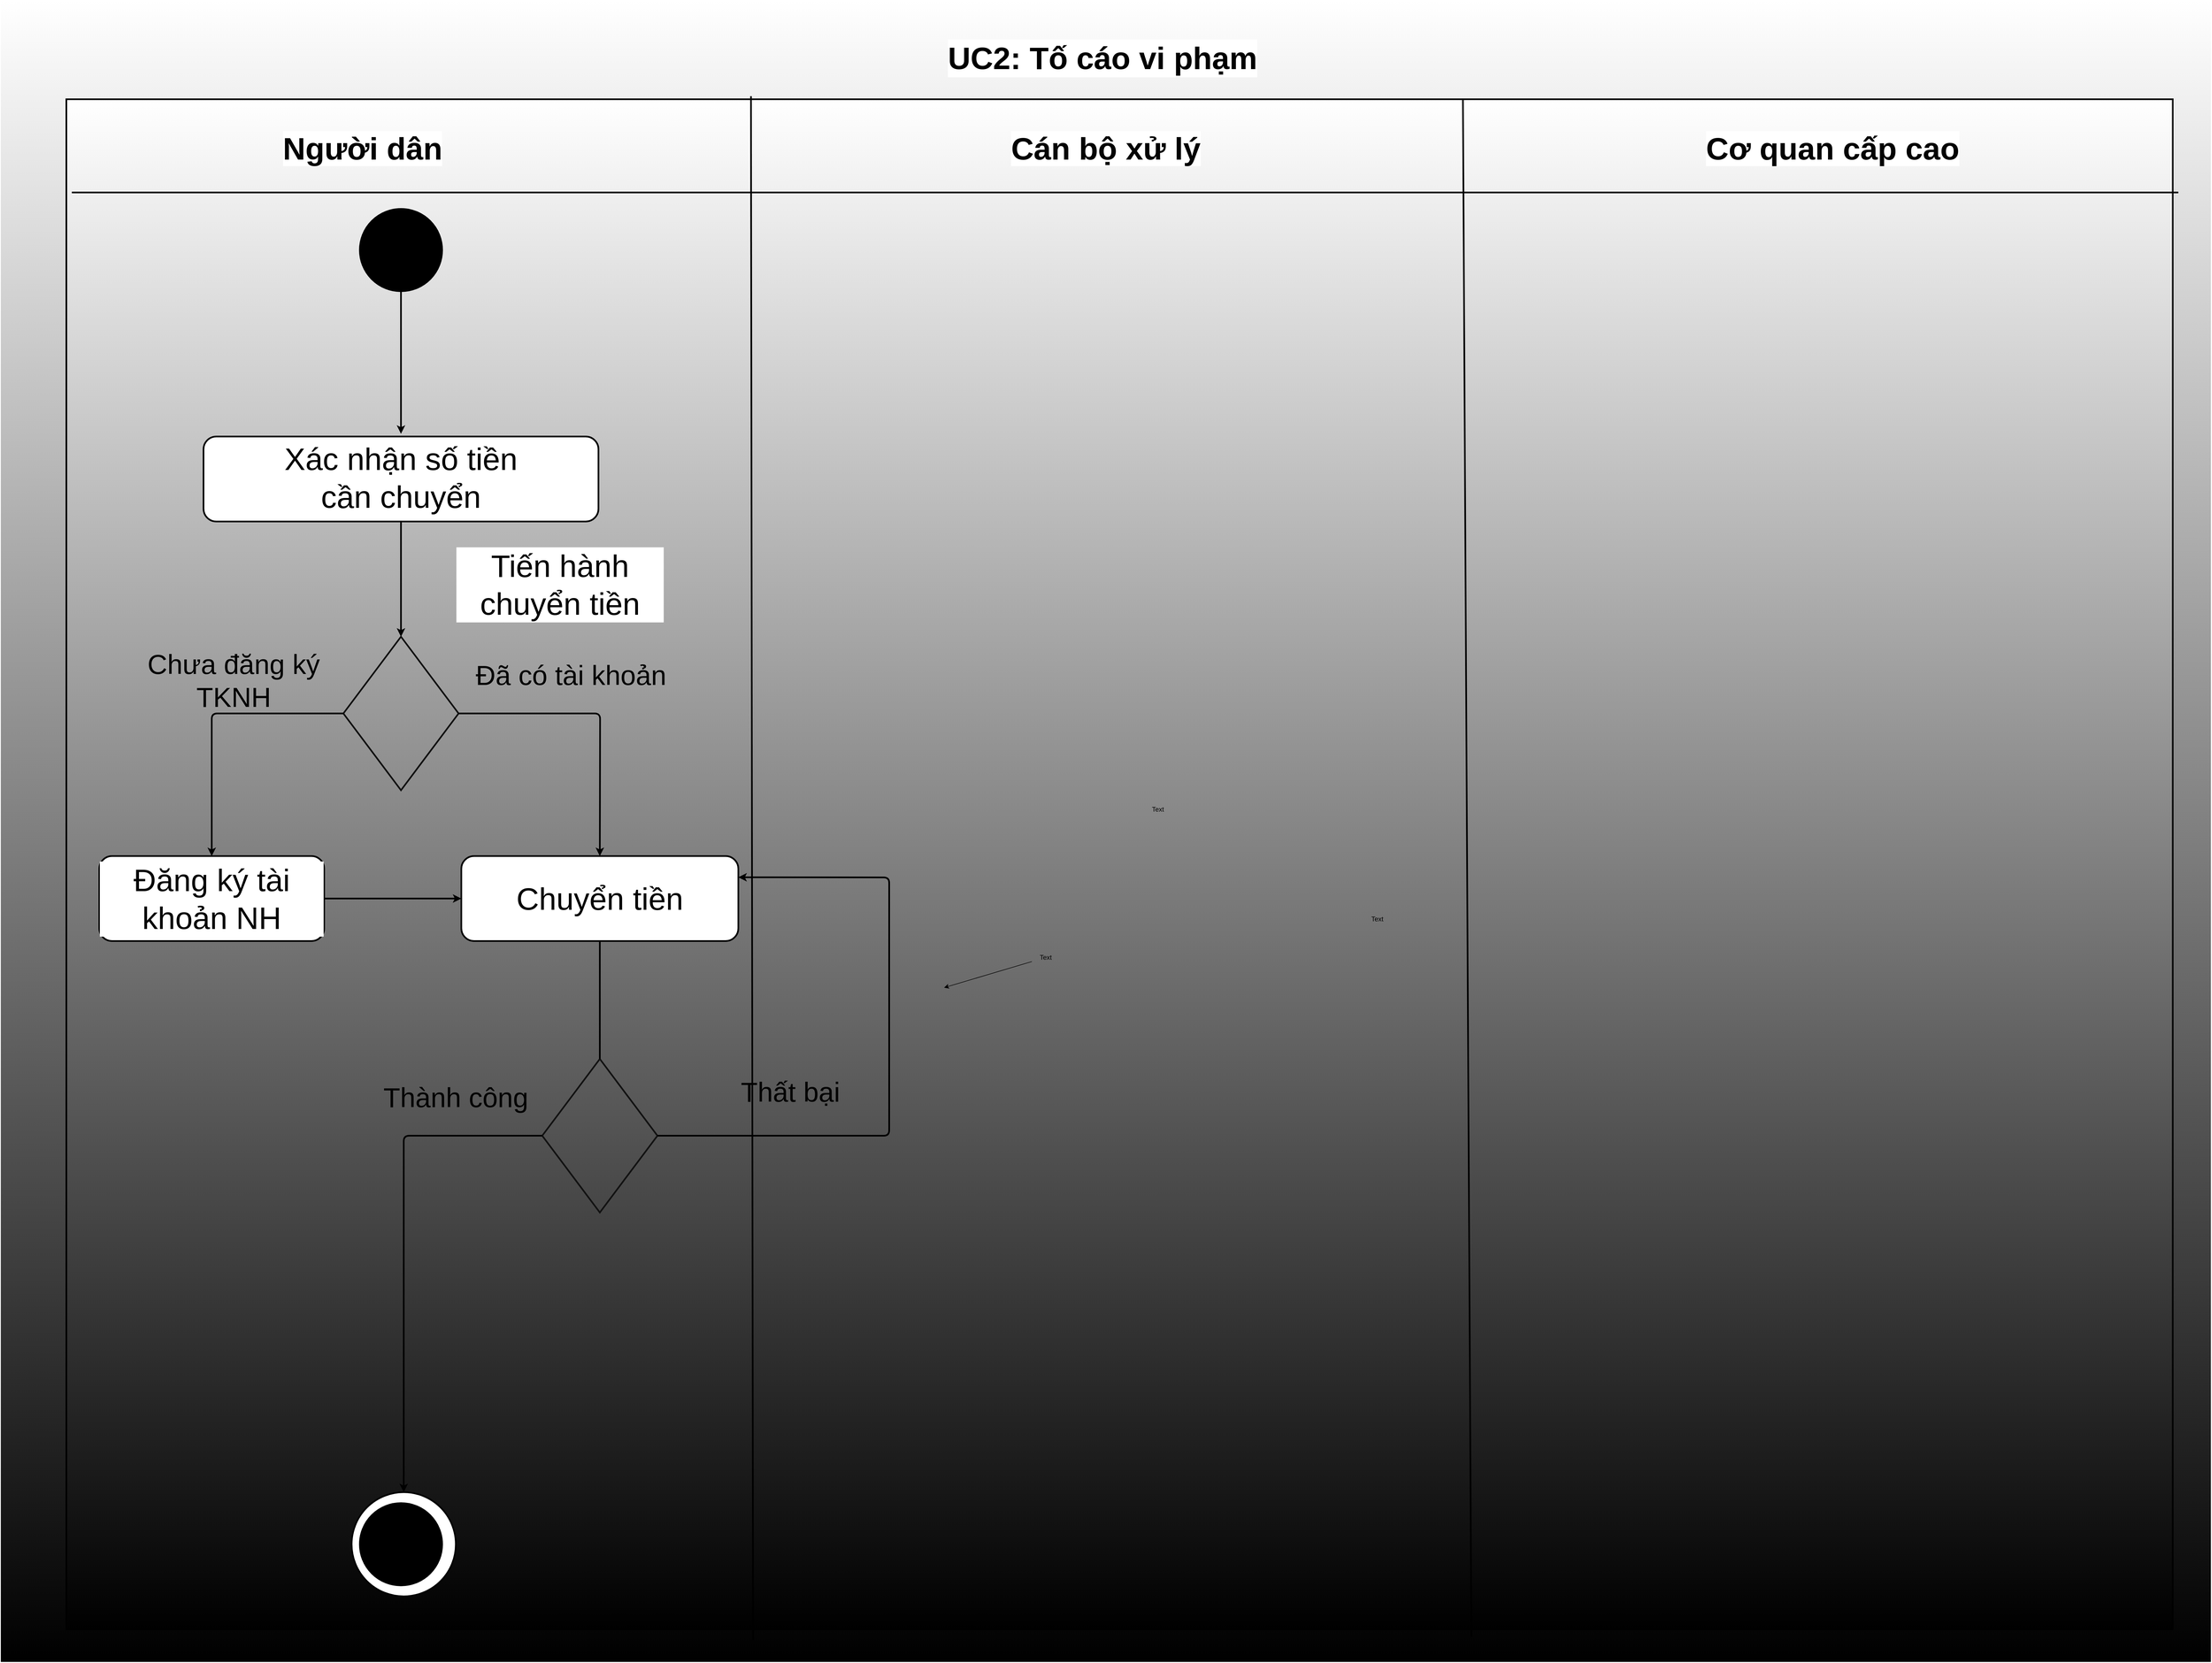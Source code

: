 <mxfile>
    <diagram id="gllkkhzi5F8fJb15dKZG" name="Page-1">
        <mxGraphModel dx="6063" dy="5800" grid="1" gridSize="10" guides="1" tooltips="1" connect="1" arrows="1" fold="1" page="1" pageScale="1" pageWidth="850" pageHeight="1100" math="0" shadow="0">
            <root>
                <mxCell id="0"/>
                <mxCell id="1" parent="0"/>
                <mxCell id="2" value="" style="rounded=0;whiteSpace=wrap;html=1;strokeColor=#FFFFFF;fillColor=#FFFFFF;gradientColor=default;" vertex="1" parent="1">
                    <mxGeometry x="-850" y="-1500" width="4030" height="3030" as="geometry"/>
                </mxCell>
                <mxCell id="3" value="" style="rounded=0;whiteSpace=wrap;html=1;strokeColor=#000000;fillColor=#FFFFFF;gradientColor=default;strokeWidth=3;movable=0;resizable=0;rotatable=0;deletable=0;editable=0;connectable=0;" vertex="1" parent="1">
                    <mxGeometry x="-730" y="-1320" width="3840" height="2790" as="geometry"/>
                </mxCell>
                <mxCell id="4" value="" style="endArrow=none;html=1;entryX=0.325;entryY=-0.002;entryDx=0;entryDy=0;entryPerimeter=0;exitX=0.326;exitY=1.007;exitDx=0;exitDy=0;exitPerimeter=0;strokeColor=#000000;strokeWidth=3;movable=0;resizable=0;rotatable=0;deletable=0;editable=0;connectable=0;" edge="1" parent="1" source="3" target="3">
                    <mxGeometry width="50" height="50" relative="1" as="geometry">
                        <mxPoint x="1150" y="-130" as="sourcePoint"/>
                        <mxPoint x="1200" y="-180" as="targetPoint"/>
                    </mxGeometry>
                </mxCell>
                <mxCell id="5" value="" style="endArrow=none;html=1;strokeColor=#000000;entryX=0.663;entryY=0;entryDx=0;entryDy=0;entryPerimeter=0;exitX=0.667;exitY=1.005;exitDx=0;exitDy=0;exitPerimeter=0;strokeWidth=3;movable=0;resizable=0;rotatable=0;deletable=0;editable=0;connectable=0;" edge="1" parent="1" source="3" target="3">
                    <mxGeometry width="50" height="50" relative="1" as="geometry">
                        <mxPoint x="1990" y="-150" as="sourcePoint"/>
                        <mxPoint x="2040" y="-200" as="targetPoint"/>
                    </mxGeometry>
                </mxCell>
                <mxCell id="6" value="" style="endArrow=none;html=1;strokeColor=#000000;strokeWidth=3;movable=0;resizable=0;rotatable=0;deletable=0;editable=0;connectable=0;" edge="1" parent="1">
                    <mxGeometry width="50" height="50" relative="1" as="geometry">
                        <mxPoint x="-720" y="-1150" as="sourcePoint"/>
                        <mxPoint x="3120" y="-1150" as="targetPoint"/>
                    </mxGeometry>
                </mxCell>
                <mxCell id="7" value="Text" style="text;strokeColor=none;align=center;fillColor=none;html=1;verticalAlign=middle;whiteSpace=wrap;rounded=0;strokeWidth=3;" vertex="1" parent="1">
                    <mxGeometry x="1630" y="-70" width="60" height="490" as="geometry"/>
                </mxCell>
                <mxCell id="8" value="&lt;b&gt;&lt;font style=&quot;background-color: rgb(255, 255, 255); font-size: 57px;&quot; color=&quot;#030303&quot;&gt;Người dân&lt;/font&gt;&lt;/b&gt;" style="text;strokeColor=none;align=center;fillColor=none;html=1;verticalAlign=middle;whiteSpace=wrap;rounded=0;strokeWidth=3;" vertex="1" parent="1">
                    <mxGeometry x="-620" y="-1300" width="860" height="140" as="geometry"/>
                </mxCell>
                <mxCell id="9" value="&lt;b&gt;&lt;font style=&quot;background-color: rgb(255, 255, 255); font-size: 57px;&quot; color=&quot;#030303&quot;&gt;Cán bộ xử lý&lt;/font&gt;&lt;/b&gt;" style="text;strokeColor=none;align=center;fillColor=none;html=1;verticalAlign=middle;whiteSpace=wrap;rounded=0;strokeWidth=3;" vertex="1" parent="1">
                    <mxGeometry x="735" y="-1300" width="860" height="140" as="geometry"/>
                </mxCell>
                <mxCell id="10" value="&lt;b&gt;&lt;font style=&quot;background-color: rgb(255, 255, 255); font-size: 57px;&quot; color=&quot;#030303&quot;&gt;Cơ quan cấp cao&lt;/font&gt;&lt;/b&gt;" style="text;strokeColor=none;align=center;fillColor=none;html=1;verticalAlign=middle;whiteSpace=wrap;rounded=0;strokeWidth=3;" vertex="1" parent="1">
                    <mxGeometry x="2060" y="-1300" width="860" height="140" as="geometry"/>
                </mxCell>
                <mxCell id="11" value="" style="ellipse;whiteSpace=wrap;html=1;aspect=fixed;labelBackgroundColor=#FFFFFF;strokeColor=#000000;strokeWidth=3;fontSize=57;fontColor=#030303;fillColor=#000000;gradientColor=#000000;" vertex="1" parent="1">
                    <mxGeometry x="-195" y="-1120" width="150" height="150" as="geometry"/>
                </mxCell>
                <mxCell id="12" value="" style="rounded=1;whiteSpace=wrap;html=1;labelBackgroundColor=#FFFFFF;strokeColor=#000000;strokeWidth=3;fontSize=57;fontColor=#030303;fillColor=#FFFFFF;gradientColor=#FFFFFF;" vertex="1" parent="1">
                    <mxGeometry x="-480" y="-705" width="720" height="155" as="geometry"/>
                </mxCell>
                <mxCell id="13" value="&lt;font style=&quot;background-color: rgb(255, 255, 255);&quot; color=&quot;#000000&quot;&gt;&lt;b&gt;UC2: Tố cáo vi phạm&lt;/b&gt;&lt;/font&gt;" style="text;strokeColor=none;align=center;fillColor=none;html=1;verticalAlign=middle;whiteSpace=wrap;rounded=0;labelBackgroundColor=#FFFFFF;strokeWidth=3;fontSize=57;fontColor=#030303;" vertex="1" parent="1">
                    <mxGeometry x="800" y="-1450" width="717.5" height="110" as="geometry"/>
                </mxCell>
                <mxCell id="14" value="Xác nhận số tiền cần chuyển" style="text;strokeColor=none;align=center;fillColor=none;html=1;verticalAlign=middle;whiteSpace=wrap;rounded=0;labelBackgroundColor=#FFFFFF;strokeWidth=3;fontSize=57;fontColor=#000000;" vertex="1" parent="1">
                    <mxGeometry x="-360" y="-710" width="480" height="160" as="geometry"/>
                </mxCell>
                <mxCell id="23" value="" style="ellipse;whiteSpace=wrap;html=1;aspect=fixed;labelBackgroundColor=#FFFFFF;strokeColor=#000000;strokeWidth=3;fontSize=57;fontColor=#000000;fillColor=#FFFFFF;gradientColor=#FFFFFF;movable=1;resizable=1;rotatable=1;deletable=1;editable=1;connectable=1;" vertex="1" parent="1">
                    <mxGeometry x="-210" y="1220" width="190" height="190" as="geometry"/>
                </mxCell>
                <mxCell id="24" value="" style="ellipse;whiteSpace=wrap;html=1;aspect=fixed;labelBackgroundColor=#FFFFFF;strokeColor=#000000;strokeWidth=3;fontSize=57;fontColor=#030303;fillColor=#000000;gradientColor=#000000;movable=1;resizable=1;rotatable=1;deletable=1;editable=1;connectable=1;" vertex="1" parent="1">
                    <mxGeometry x="-195" y="1240" width="150" height="150" as="geometry"/>
                </mxCell>
                <mxCell id="25" value="" style="endArrow=classic;html=1;strokeColor=#000000;strokeWidth=3;fontSize=57;fontColor=#000000;exitX=0.5;exitY=1;exitDx=0;exitDy=0;entryX=0.5;entryY=0;entryDx=0;entryDy=0;" edge="1" parent="1" source="11" target="14">
                    <mxGeometry width="50" height="50" relative="1" as="geometry">
                        <mxPoint x="880" y="-320" as="sourcePoint"/>
                        <mxPoint x="1690" y="-340" as="targetPoint"/>
                    </mxGeometry>
                </mxCell>
                <mxCell id="27" value="Tiến hành chuyển tiền" style="text;strokeColor=none;align=center;fillColor=none;html=1;verticalAlign=middle;whiteSpace=wrap;rounded=0;labelBackgroundColor=#FFFFFF;strokeWidth=3;fontSize=57;fontColor=#000000;" vertex="1" parent="1">
                    <mxGeometry x="-20" y="-500" width="380" height="130" as="geometry"/>
                </mxCell>
                <mxCell id="28" value="Đăng ký tài khoản NH" style="rounded=1;whiteSpace=wrap;html=1;labelBackgroundColor=#FFFFFF;strokeColor=#000000;strokeWidth=3;fontSize=57;fontColor=#030303;fillColor=#FFFFFF;gradientColor=#FFFFFF;" vertex="1" parent="1">
                    <mxGeometry x="-670" y="60" width="410" height="155" as="geometry"/>
                </mxCell>
                <mxCell id="30" style="edgeStyle=none;html=1;" edge="1" parent="1" source="31">
                    <mxGeometry relative="1" as="geometry">
                        <mxPoint x="870" y="300" as="targetPoint"/>
                    </mxGeometry>
                </mxCell>
                <mxCell id="31" value="Text" style="text;html=1;align=center;verticalAlign=middle;resizable=0;points=[];autosize=1;strokeColor=none;fillColor=none;" vertex="1" parent="1">
                    <mxGeometry x="1030" y="230" width="50" height="30" as="geometry"/>
                </mxCell>
                <mxCell id="33" value="Text" style="text;html=1;strokeColor=none;fillColor=none;align=center;verticalAlign=middle;whiteSpace=wrap;rounded=0;" vertex="1" parent="1">
                    <mxGeometry x="1230" y="-40" width="60" height="30" as="geometry"/>
                </mxCell>
                <mxCell id="37" value="" style="rhombus;whiteSpace=wrap;html=1;strokeColor=#121212;fillColor=none;strokeWidth=3;" vertex="1" parent="1">
                    <mxGeometry x="-225" y="-340" width="210" height="280" as="geometry"/>
                </mxCell>
                <mxCell id="38" value="" style="endArrow=classic;html=1;exitX=0.5;exitY=1;exitDx=0;exitDy=0;entryX=0.5;entryY=0;entryDx=0;entryDy=0;strokeColor=#000000;strokeWidth=3;" edge="1" parent="1" source="14" target="37">
                    <mxGeometry width="50" height="50" relative="1" as="geometry">
                        <mxPoint x="760" y="-140" as="sourcePoint"/>
                        <mxPoint x="1030" y="-320" as="targetPoint"/>
                    </mxGeometry>
                </mxCell>
                <mxCell id="39" value="Chuyển tiền" style="rounded=1;whiteSpace=wrap;html=1;labelBackgroundColor=#FFFFFF;strokeColor=#000000;strokeWidth=3;fontSize=57;fontColor=#030303;fillColor=#FFFFFF;gradientColor=#FFFFFF;" vertex="1" parent="1">
                    <mxGeometry x="-10" y="60" width="505" height="155" as="geometry"/>
                </mxCell>
                <mxCell id="40" value="" style="endArrow=classic;html=1;strokeColor=#000000;strokeWidth=3;exitX=0;exitY=0.5;exitDx=0;exitDy=0;entryX=0.5;entryY=0;entryDx=0;entryDy=0;" edge="1" parent="1" source="37" target="28">
                    <mxGeometry width="50" height="50" relative="1" as="geometry">
                        <mxPoint x="980" y="-300" as="sourcePoint"/>
                        <mxPoint x="1030" y="-350" as="targetPoint"/>
                        <Array as="points">
                            <mxPoint x="-465" y="-200"/>
                        </Array>
                    </mxGeometry>
                </mxCell>
                <mxCell id="41" value="" style="endArrow=classic;html=1;strokeColor=#000000;strokeWidth=3;exitX=1;exitY=0.5;exitDx=0;exitDy=0;entryX=0.5;entryY=0;entryDx=0;entryDy=0;" edge="1" parent="1" source="37" target="39">
                    <mxGeometry width="50" height="50" relative="1" as="geometry">
                        <mxPoint x="980" y="-300" as="sourcePoint"/>
                        <mxPoint x="1030" y="-350" as="targetPoint"/>
                        <Array as="points">
                            <mxPoint x="243" y="-200"/>
                        </Array>
                    </mxGeometry>
                </mxCell>
                <mxCell id="42" value="" style="endArrow=classic;html=1;strokeColor=#000000;strokeWidth=3;exitX=1;exitY=0.5;exitDx=0;exitDy=0;entryX=0;entryY=0.5;entryDx=0;entryDy=0;" edge="1" parent="1" source="28" target="39">
                    <mxGeometry width="50" height="50" relative="1" as="geometry">
                        <mxPoint x="980" y="370" as="sourcePoint"/>
                        <mxPoint x="1030" y="320" as="targetPoint"/>
                    </mxGeometry>
                </mxCell>
                <mxCell id="43" value="&lt;font color=&quot;#030303&quot; style=&quot;font-size: 50px;&quot;&gt;Đã có tài khoản&lt;/font&gt;" style="text;html=1;strokeColor=none;fillColor=none;align=center;verticalAlign=middle;whiteSpace=wrap;rounded=0;strokeWidth=3;" vertex="1" parent="1">
                    <mxGeometry x="10" y="-330" width="360" height="120" as="geometry"/>
                </mxCell>
                <mxCell id="45" value="&lt;font color=&quot;#030303&quot; style=&quot;font-size: 50px;&quot;&gt;Chưa đăng ký TKNH&lt;/font&gt;" style="text;html=1;strokeColor=none;fillColor=none;align=center;verticalAlign=middle;whiteSpace=wrap;rounded=0;strokeWidth=3;" vertex="1" parent="1">
                    <mxGeometry x="-605" y="-320" width="360" height="120" as="geometry"/>
                </mxCell>
                <mxCell id="46" value="" style="rhombus;whiteSpace=wrap;html=1;strokeColor=#121212;fillColor=none;strokeWidth=3;" vertex="1" parent="1">
                    <mxGeometry x="137.5" y="430" width="210" height="280" as="geometry"/>
                </mxCell>
                <mxCell id="48" value="" style="endArrow=classic;html=1;strokeColor=#000000;strokeWidth=3;fontSize=50;fontColor=#030303;exitX=0;exitY=0.5;exitDx=0;exitDy=0;entryX=0.5;entryY=0;entryDx=0;entryDy=0;" edge="1" parent="1" source="46" target="23">
                    <mxGeometry width="50" height="50" relative="1" as="geometry">
                        <mxPoint x="980" y="310" as="sourcePoint"/>
                        <mxPoint x="1030" y="260" as="targetPoint"/>
                        <Array as="points">
                            <mxPoint x="-115" y="570"/>
                        </Array>
                    </mxGeometry>
                </mxCell>
                <mxCell id="49" value="" style="endArrow=none;html=1;strokeColor=#000000;strokeWidth=3;fontSize=50;fontColor=#030303;exitX=0.5;exitY=0;exitDx=0;exitDy=0;entryX=0.5;entryY=1;entryDx=0;entryDy=0;" edge="1" parent="1" source="46" target="39">
                    <mxGeometry width="50" height="50" relative="1" as="geometry">
                        <mxPoint x="980" y="310" as="sourcePoint"/>
                        <mxPoint x="1030" y="260" as="targetPoint"/>
                    </mxGeometry>
                </mxCell>
                <mxCell id="50" value="&lt;font color=&quot;#030303&quot; style=&quot;font-size: 50px;&quot;&gt;Thành công&lt;/font&gt;" style="text;html=1;strokeColor=none;fillColor=none;align=center;verticalAlign=middle;whiteSpace=wrap;rounded=0;strokeWidth=3;" vertex="1" parent="1">
                    <mxGeometry x="-200" y="460" width="360" height="80" as="geometry"/>
                </mxCell>
                <mxCell id="51" value="" style="endArrow=classic;html=1;strokeColor=#000000;strokeWidth=3;fontSize=50;fontColor=#030303;exitX=1;exitY=0.5;exitDx=0;exitDy=0;entryX=1;entryY=0.25;entryDx=0;entryDy=0;" edge="1" parent="1" source="46" target="39">
                    <mxGeometry width="50" height="50" relative="1" as="geometry">
                        <mxPoint x="980" y="340" as="sourcePoint"/>
                        <mxPoint x="1030" y="290" as="targetPoint"/>
                        <Array as="points">
                            <mxPoint x="770" y="570"/>
                            <mxPoint x="770" y="99"/>
                        </Array>
                    </mxGeometry>
                </mxCell>
                <mxCell id="52" value="&lt;font color=&quot;#030303&quot; style=&quot;font-size: 50px;&quot;&gt;Thất bại&lt;/font&gt;" style="text;html=1;strokeColor=none;fillColor=none;align=center;verticalAlign=middle;whiteSpace=wrap;rounded=0;strokeWidth=3;" vertex="1" parent="1">
                    <mxGeometry x="410" y="450" width="360" height="80" as="geometry"/>
                </mxCell>
            </root>
        </mxGraphModel>
    </diagram>
</mxfile>